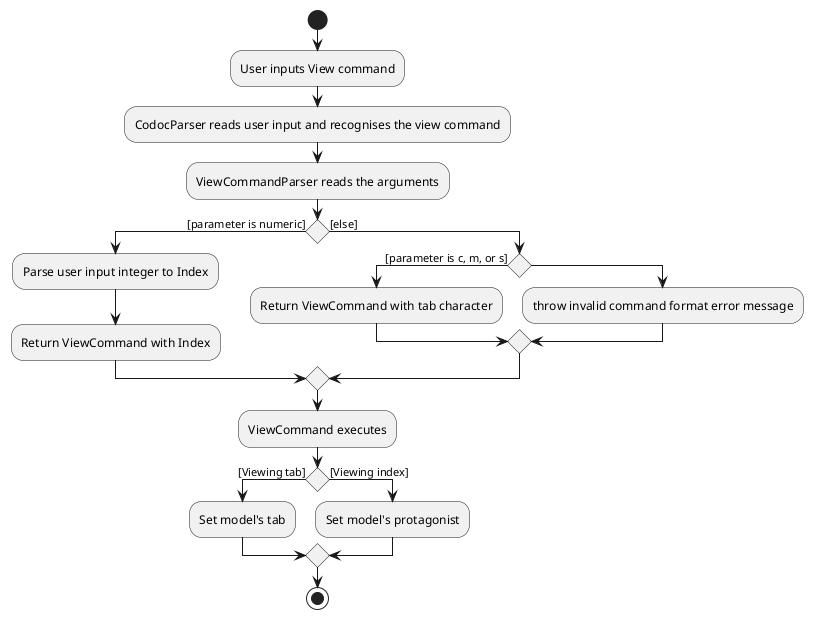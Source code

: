 @startuml
start
:User inputs View command;
:CodocParser reads user input and recognises the view command;
:ViewCommandParser reads the arguments;

'Since the beta syntax does not support placing the condition outside the
'diamond we place it as the true branch instead.

if () then ([parameter is numeric])
    :Parse user input integer to Index;
    :Return ViewCommand with Index;
else ([else])
    if () then ([parameter is c, m, or s])
    :Return ViewCommand with tab character;
    else ()
    :throw invalid command format error message;
    endif
endif

:ViewCommand executes;
if () then ([Viewing tab])
    :Set model's tab;
else ([Viewing index])
    :Set model's protagonist;
endif
stop
@enduml

